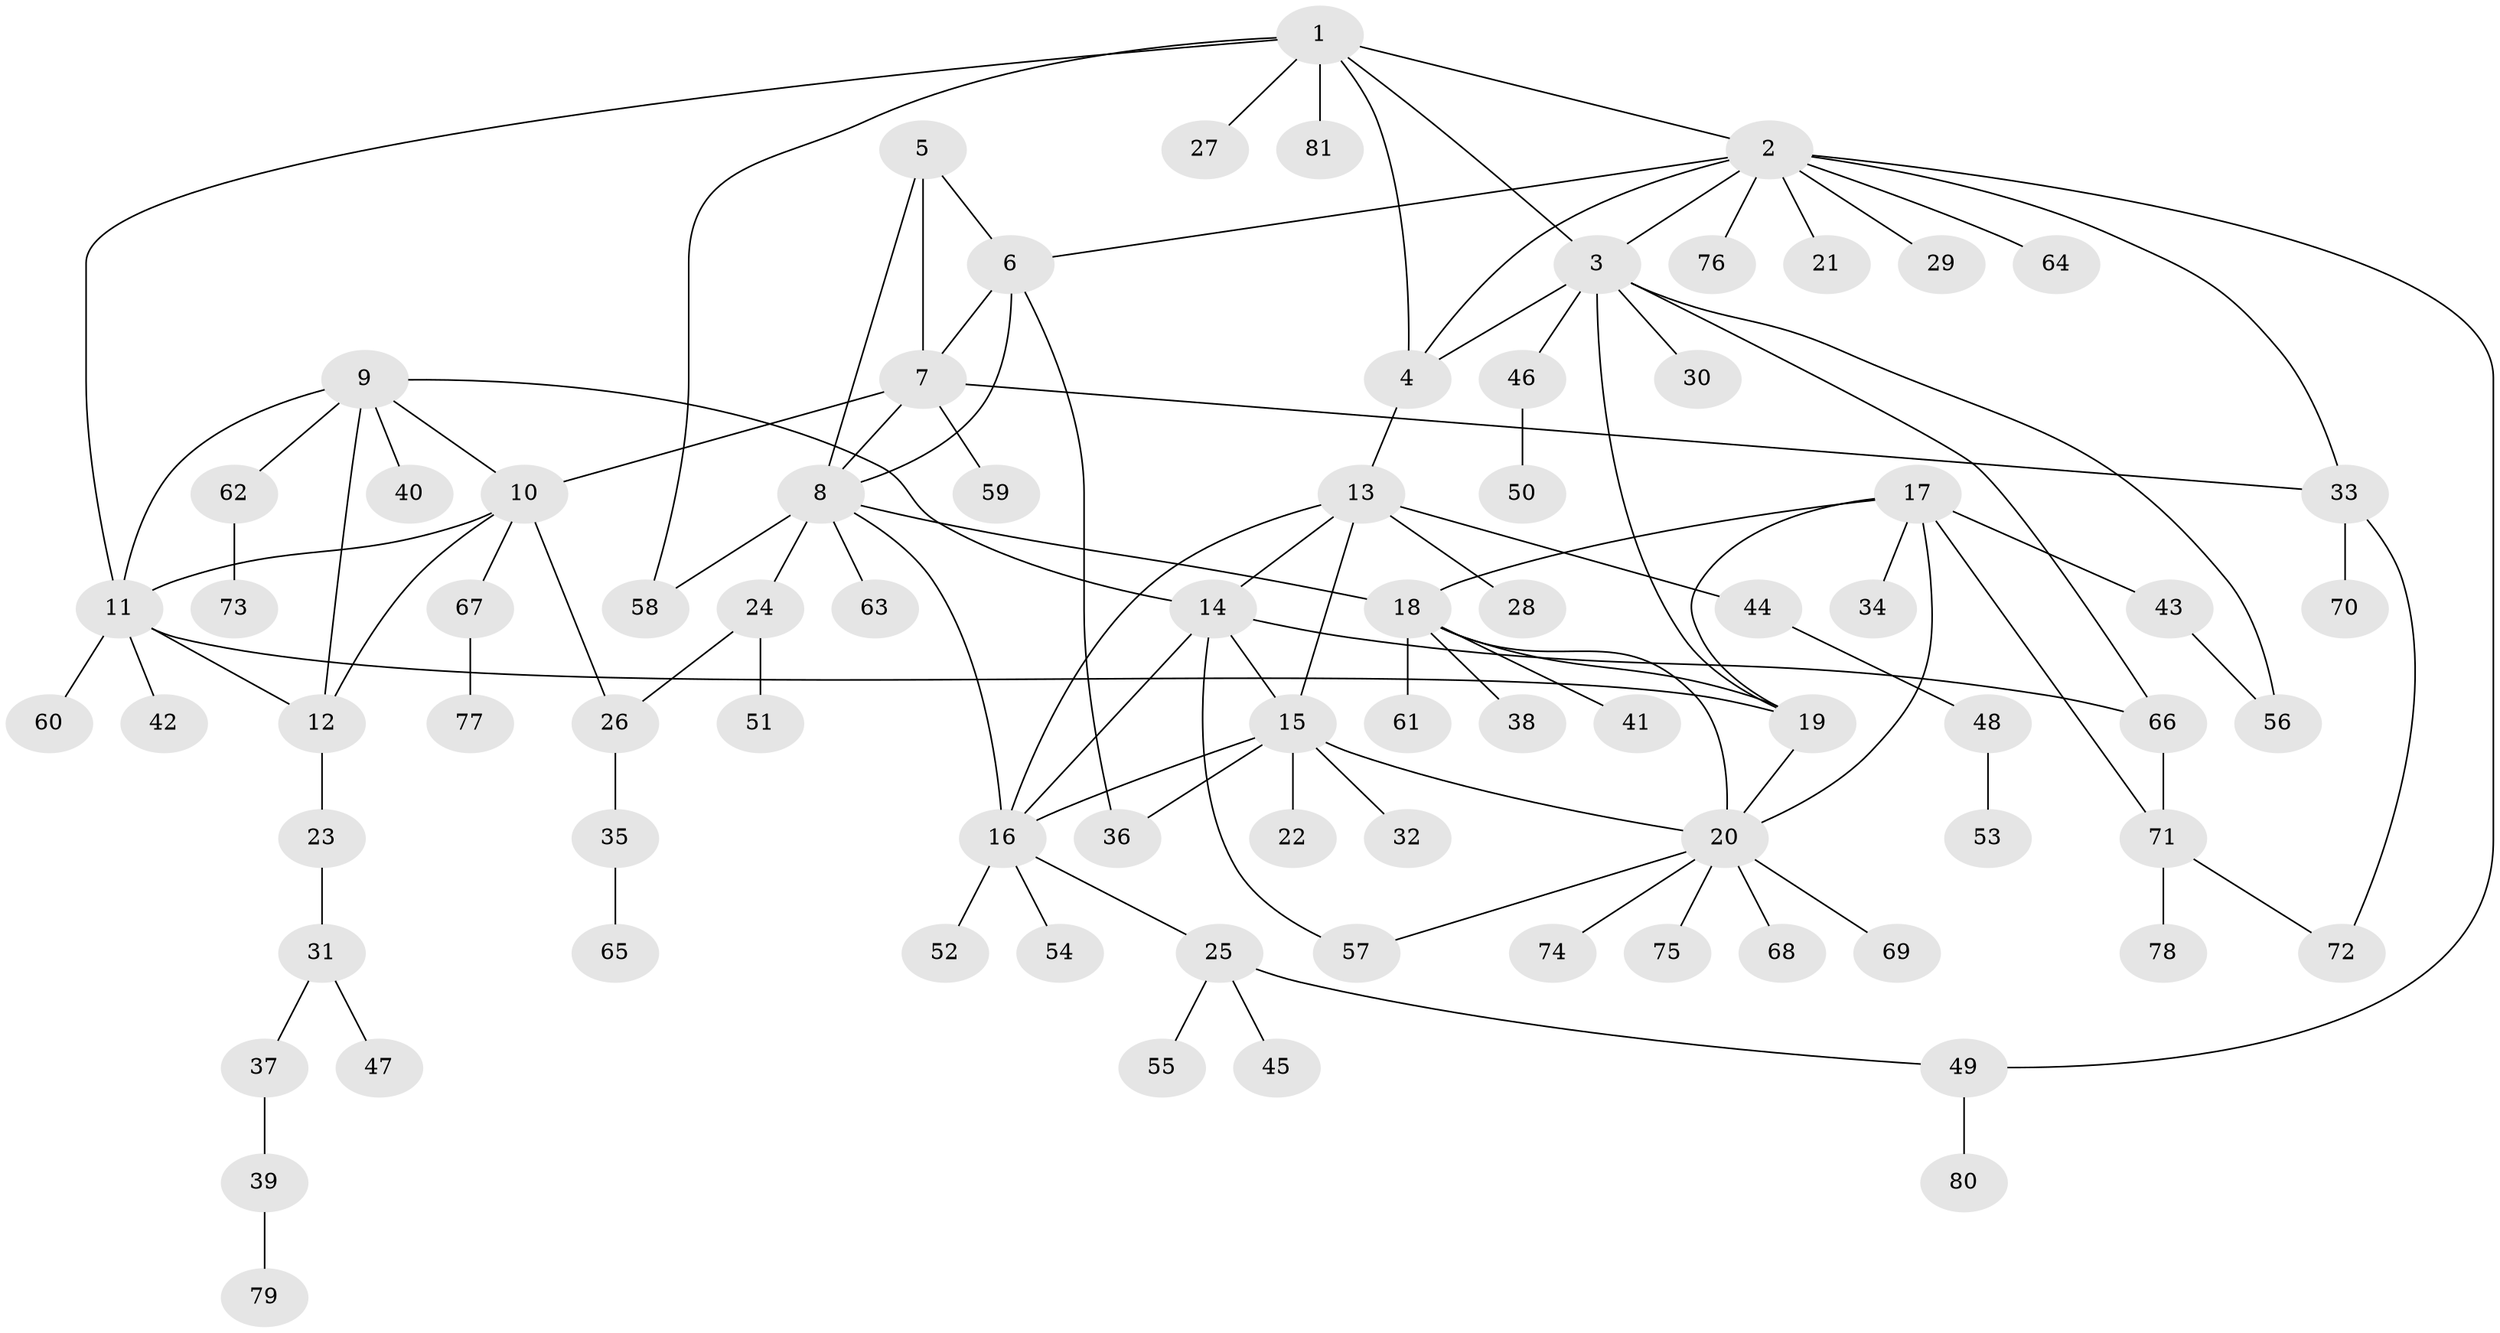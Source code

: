 // coarse degree distribution, {5: 0.08571428571428572, 6: 0.02857142857142857, 4: 0.08571428571428572, 2: 0.17142857142857143, 7: 0.11428571428571428, 1: 0.34285714285714286, 3: 0.14285714285714285, 8: 0.02857142857142857}
// Generated by graph-tools (version 1.1) at 2025/37/03/04/25 23:37:36]
// undirected, 81 vertices, 111 edges
graph export_dot {
  node [color=gray90,style=filled];
  1;
  2;
  3;
  4;
  5;
  6;
  7;
  8;
  9;
  10;
  11;
  12;
  13;
  14;
  15;
  16;
  17;
  18;
  19;
  20;
  21;
  22;
  23;
  24;
  25;
  26;
  27;
  28;
  29;
  30;
  31;
  32;
  33;
  34;
  35;
  36;
  37;
  38;
  39;
  40;
  41;
  42;
  43;
  44;
  45;
  46;
  47;
  48;
  49;
  50;
  51;
  52;
  53;
  54;
  55;
  56;
  57;
  58;
  59;
  60;
  61;
  62;
  63;
  64;
  65;
  66;
  67;
  68;
  69;
  70;
  71;
  72;
  73;
  74;
  75;
  76;
  77;
  78;
  79;
  80;
  81;
  1 -- 2;
  1 -- 3;
  1 -- 4;
  1 -- 11;
  1 -- 27;
  1 -- 58;
  1 -- 81;
  2 -- 3;
  2 -- 4;
  2 -- 6;
  2 -- 21;
  2 -- 29;
  2 -- 33;
  2 -- 49;
  2 -- 64;
  2 -- 76;
  3 -- 4;
  3 -- 19;
  3 -- 30;
  3 -- 46;
  3 -- 56;
  3 -- 66;
  4 -- 13;
  5 -- 6;
  5 -- 7;
  5 -- 8;
  6 -- 7;
  6 -- 8;
  6 -- 36;
  7 -- 8;
  7 -- 10;
  7 -- 33;
  7 -- 59;
  8 -- 16;
  8 -- 18;
  8 -- 24;
  8 -- 58;
  8 -- 63;
  9 -- 10;
  9 -- 11;
  9 -- 12;
  9 -- 14;
  9 -- 40;
  9 -- 62;
  10 -- 11;
  10 -- 12;
  10 -- 26;
  10 -- 67;
  11 -- 12;
  11 -- 19;
  11 -- 42;
  11 -- 60;
  12 -- 23;
  13 -- 14;
  13 -- 15;
  13 -- 16;
  13 -- 28;
  13 -- 44;
  14 -- 15;
  14 -- 16;
  14 -- 57;
  14 -- 66;
  15 -- 16;
  15 -- 20;
  15 -- 22;
  15 -- 32;
  15 -- 36;
  16 -- 25;
  16 -- 52;
  16 -- 54;
  17 -- 18;
  17 -- 19;
  17 -- 20;
  17 -- 34;
  17 -- 43;
  17 -- 71;
  18 -- 19;
  18 -- 20;
  18 -- 38;
  18 -- 41;
  18 -- 61;
  19 -- 20;
  20 -- 57;
  20 -- 68;
  20 -- 69;
  20 -- 74;
  20 -- 75;
  23 -- 31;
  24 -- 26;
  24 -- 51;
  25 -- 45;
  25 -- 49;
  25 -- 55;
  26 -- 35;
  31 -- 37;
  31 -- 47;
  33 -- 70;
  33 -- 72;
  35 -- 65;
  37 -- 39;
  39 -- 79;
  43 -- 56;
  44 -- 48;
  46 -- 50;
  48 -- 53;
  49 -- 80;
  62 -- 73;
  66 -- 71;
  67 -- 77;
  71 -- 72;
  71 -- 78;
}
